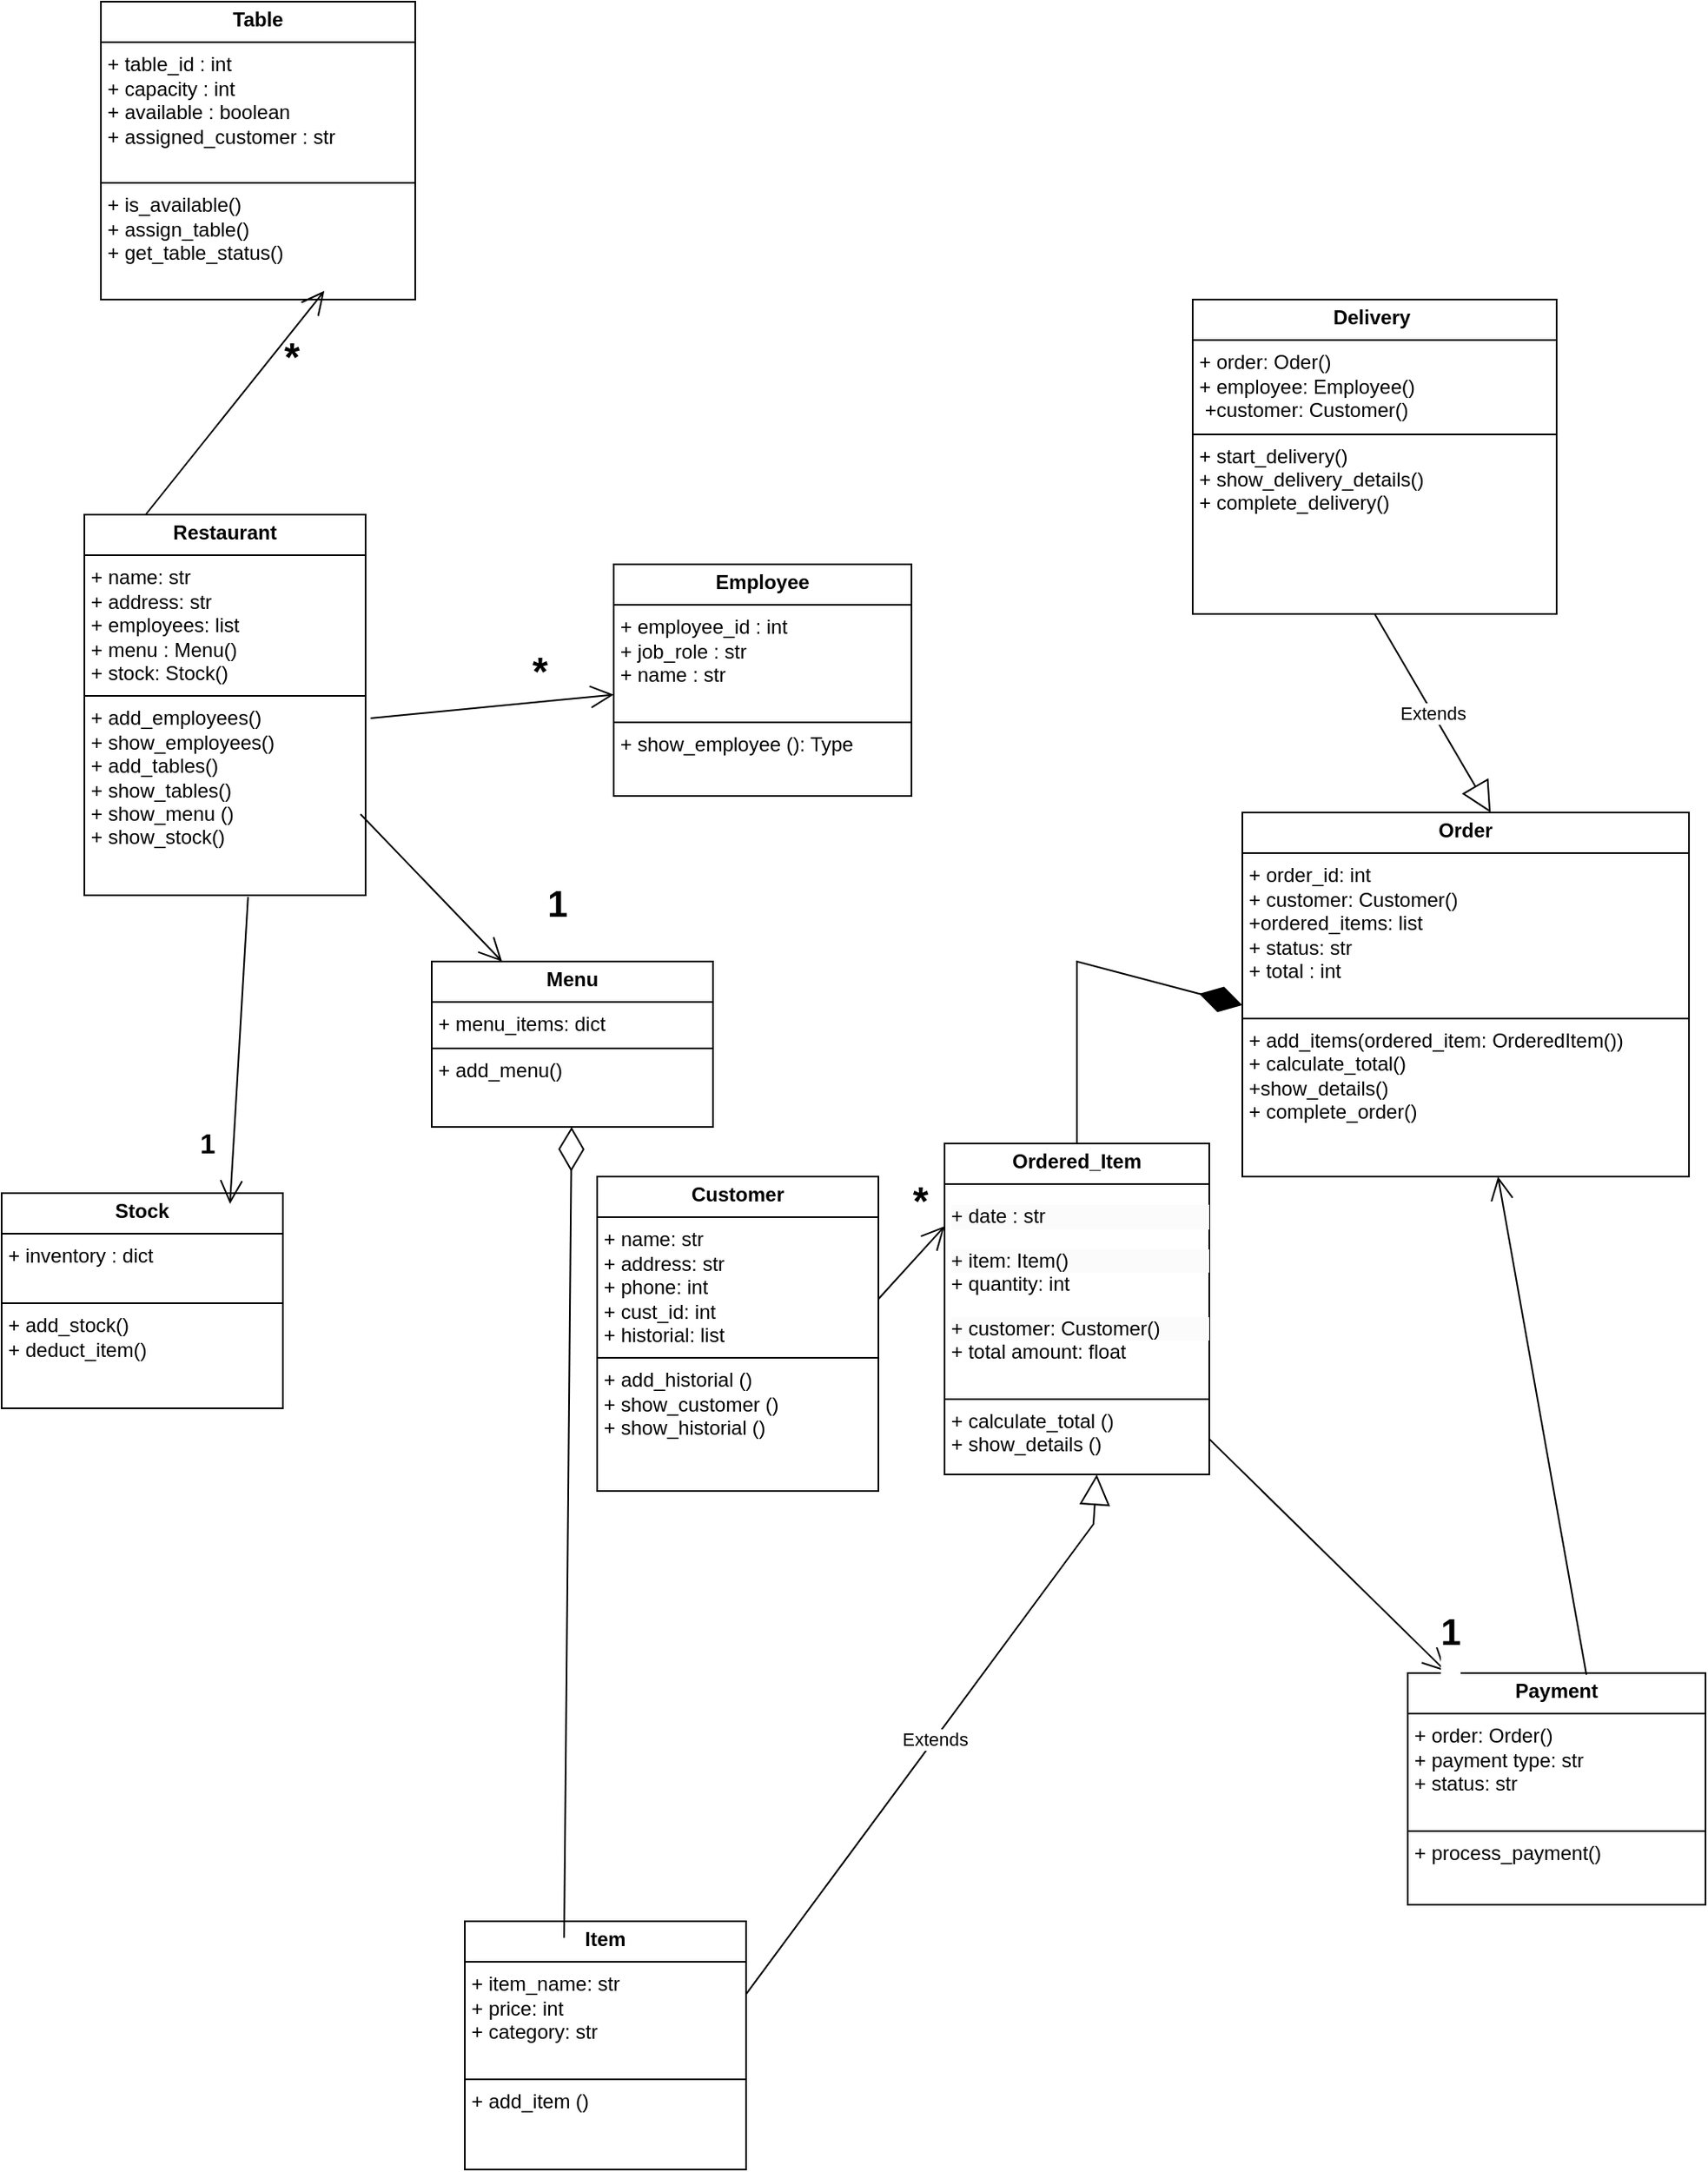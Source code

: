 <mxfile version="24.8.7">
  <diagram name="Página-1" id="Ae-HzqCtYl2NwCEfqAF7">
    <mxGraphModel grid="1" page="1" gridSize="10" guides="1" tooltips="1" connect="1" arrows="1" fold="1" pageScale="1" pageWidth="850" pageHeight="1100" math="0" shadow="0">
      <root>
        <mxCell id="0" />
        <mxCell id="1" parent="0" />
        <mxCell id="ekthL5NkhYCaEvwt0M7I-1" value="&lt;p style=&quot;margin:0px;margin-top:4px;text-align:center;&quot;&gt;&lt;b&gt;Restaurant&lt;/b&gt;&lt;/p&gt;&lt;hr size=&quot;1&quot; style=&quot;border-style:solid;&quot;&gt;&lt;p style=&quot;margin:0px;margin-left:4px;&quot;&gt;+ name: str&lt;/p&gt;&lt;p style=&quot;margin:0px;margin-left:4px;&quot;&gt;+ address: str&lt;br&gt;&lt;/p&gt;&lt;p style=&quot;margin:0px;margin-left:4px;&quot;&gt;+ employees: list&lt;br&gt;&lt;/p&gt;&lt;p style=&quot;margin:0px;margin-left:4px;&quot;&gt;+ menu : Menu()&lt;br&gt;&lt;/p&gt;&lt;p style=&quot;margin:0px;margin-left:4px;&quot;&gt;+ stock: Stock()&lt;/p&gt;&lt;hr size=&quot;1&quot; style=&quot;border-style:solid;&quot;&gt;&lt;p style=&quot;margin:0px;margin-left:4px;&quot;&gt;+ add_employees()&lt;br&gt;&lt;/p&gt;&lt;p style=&quot;margin:0px;margin-left:4px;&quot;&gt;+ show_employees()&lt;/p&gt;&lt;p style=&quot;margin:0px;margin-left:4px;&quot;&gt;+ add_tables()&lt;br&gt;&lt;/p&gt;&lt;p style=&quot;margin:0px;margin-left:4px;&quot;&gt;+ show_tables()&lt;br&gt;&lt;/p&gt;&lt;p style=&quot;margin:0px;margin-left:4px;&quot;&gt;+ show_menu ()&lt;br&gt;&lt;/p&gt;&lt;p style=&quot;margin:0px;margin-left:4px;&quot;&gt;+ show_stock()&lt;/p&gt;" style="verticalAlign=top;align=left;overflow=fill;html=1;whiteSpace=wrap;" vertex="1" parent="1">
          <mxGeometry x="-190" y="-270" width="170" height="230" as="geometry" />
        </mxCell>
        <mxCell id="ekthL5NkhYCaEvwt0M7I-2" value="&lt;p style=&quot;margin:0px;margin-top:4px;text-align:center;&quot;&gt;&lt;b&gt;Customer&lt;/b&gt;&lt;/p&gt;&lt;hr size=&quot;1&quot; style=&quot;border-style:solid;&quot;&gt;&lt;p style=&quot;margin:0px;margin-left:4px;&quot;&gt;+ name: str&lt;/p&gt;&lt;p style=&quot;margin:0px;margin-left:4px;&quot;&gt;&lt;span style=&quot;background-color: initial;&quot;&gt;+ address: str&lt;/span&gt;&lt;/p&gt;&lt;p style=&quot;margin:0px;margin-left:4px;&quot;&gt;+ phone: int&amp;nbsp;&lt;br&gt;&lt;/p&gt;&lt;p style=&quot;margin: 0px 0px 0px 4px;&quot;&gt;+ cust_id: int&lt;br&gt;&lt;/p&gt;&lt;p style=&quot;margin:0px;margin-left:4px;&quot;&gt;+ historial: list&amp;nbsp;&lt;br&gt;&lt;/p&gt;&lt;hr size=&quot;1&quot; style=&quot;border-style:solid;&quot;&gt;&lt;p style=&quot;margin:0px;margin-left:4px;&quot;&gt;+ add_historial ()&lt;/p&gt;&lt;p style=&quot;margin:0px;margin-left:4px;&quot;&gt;+ show_customer ()&lt;/p&gt;&lt;p style=&quot;margin:0px;margin-left:4px;&quot;&gt;+ show_historial ()&lt;br&gt;&lt;/p&gt;&lt;p style=&quot;margin:0px;margin-left:4px;&quot;&gt;&lt;br&gt;&lt;/p&gt;" style="verticalAlign=top;align=left;overflow=fill;html=1;whiteSpace=wrap;" vertex="1" parent="1">
          <mxGeometry x="120" y="130" width="170" height="190" as="geometry" />
        </mxCell>
        <mxCell id="ekthL5NkhYCaEvwt0M7I-3" value="&lt;p style=&quot;margin:0px;margin-top:4px;text-align:center;&quot;&gt;&lt;b&gt;Menu&lt;/b&gt;&lt;/p&gt;&lt;hr size=&quot;1&quot; style=&quot;border-style:solid;&quot;&gt;&lt;p style=&quot;margin:0px;margin-left:4px;&quot;&gt;+ menu_items: dict&lt;/p&gt;&lt;hr size=&quot;1&quot; style=&quot;border-style:solid;&quot;&gt;&lt;p style=&quot;margin:0px;margin-left:4px;&quot;&gt;+ add_menu()&lt;/p&gt;&lt;p style=&quot;margin:0px;margin-left:4px;&quot;&gt;&lt;br&gt;&lt;/p&gt;" style="verticalAlign=top;align=left;overflow=fill;html=1;whiteSpace=wrap;" vertex="1" parent="1">
          <mxGeometry x="20" width="170" height="100" as="geometry" />
        </mxCell>
        <mxCell id="ekthL5NkhYCaEvwt0M7I-4" value="&lt;p style=&quot;margin:0px;margin-top:4px;text-align:center;&quot;&gt;&lt;b&gt;Item&lt;/b&gt;&lt;/p&gt;&lt;hr size=&quot;1&quot; style=&quot;border-style:solid;&quot;&gt;&lt;p style=&quot;margin:0px;margin-left:4px;&quot;&gt;&lt;span style=&quot;background-color: initial;&quot;&gt;+ item_name: str&lt;/span&gt;&lt;/p&gt;&lt;p style=&quot;margin:0px;margin-left:4px;&quot;&gt;+ price: int&lt;/p&gt;&lt;p style=&quot;margin:0px;margin-left:4px;&quot;&gt;+ category: str&amp;nbsp;&lt;br&gt;&lt;/p&gt;&lt;p style=&quot;margin:0px;margin-left:4px;&quot;&gt;&lt;br&gt;&lt;/p&gt;&lt;hr size=&quot;1&quot; style=&quot;border-style:solid;&quot;&gt;&lt;p style=&quot;margin:0px;margin-left:4px;&quot;&gt;&lt;span style=&quot;background-color: initial;&quot;&gt;+ add_item ()&lt;/span&gt;&lt;/p&gt;" style="verticalAlign=top;align=left;overflow=fill;html=1;whiteSpace=wrap;" vertex="1" parent="1">
          <mxGeometry x="40" y="580" width="170" height="150" as="geometry" />
        </mxCell>
        <mxCell id="ekthL5NkhYCaEvwt0M7I-5" value="&lt;p style=&quot;margin:0px;margin-top:4px;text-align:center;&quot;&gt;&lt;b&gt;Order&lt;/b&gt;&lt;/p&gt;&lt;hr size=&quot;1&quot; style=&quot;border-style:solid;&quot;&gt;&lt;p style=&quot;margin:0px;margin-left:4px;&quot;&gt;&lt;span style=&quot;background-color: initial;&quot;&gt;+ order_id: int&lt;/span&gt;&lt;br&gt;&lt;/p&gt;&lt;p style=&quot;margin:0px;margin-left:4px;&quot;&gt;+ customer: Customer()&lt;/p&gt;&lt;p style=&quot;margin:0px;margin-left:4px;&quot;&gt;+ordered_items: list&lt;br&gt;&lt;/p&gt;&lt;p style=&quot;margin:0px;margin-left:4px;&quot;&gt;+ status: str&amp;nbsp;&lt;br&gt;&lt;/p&gt;&lt;p style=&quot;margin:0px;margin-left:4px;&quot;&gt;+ total : int&lt;br&gt;&lt;/p&gt;&lt;p style=&quot;margin: 0px 0px 0px 4px;&quot;&gt;&lt;br&gt;&lt;/p&gt;&lt;hr size=&quot;1&quot; style=&quot;border-style:solid;&quot;&gt;&lt;p style=&quot;margin:0px;margin-left:4px;&quot;&gt;+ add_items(ordered_item: OrderedItem())&lt;/p&gt;&lt;p style=&quot;margin:0px;margin-left:4px;&quot;&gt;+ calculate_total()&lt;br&gt;&lt;/p&gt;&lt;p style=&quot;margin:0px;margin-left:4px;&quot;&gt;+show_details()&lt;/p&gt;&lt;p style=&quot;margin:0px;margin-left:4px;&quot;&gt;+ complete_order()&lt;/p&gt;" style="verticalAlign=top;align=left;overflow=fill;html=1;whiteSpace=wrap;" vertex="1" parent="1">
          <mxGeometry x="510" y="-90" width="270" height="220" as="geometry" />
        </mxCell>
        <mxCell id="ekthL5NkhYCaEvwt0M7I-6" value="&lt;p style=&quot;margin:0px;margin-top:4px;text-align:center;&quot;&gt;&lt;b&gt;Payment&lt;/b&gt;&lt;/p&gt;&lt;hr size=&quot;1&quot; style=&quot;border-style:solid;&quot;&gt;&lt;p style=&quot;margin:0px;margin-left:4px;&quot;&gt;+ order: Order()&lt;/p&gt;&lt;p style=&quot;margin:0px;margin-left:4px;&quot;&gt;&lt;span style=&quot;background-color: initial;&quot;&gt;+ payment type: str&lt;/span&gt;&lt;/p&gt;&lt;p style=&quot;margin: 0px 0px 0px 4px;&quot;&gt;+ status: str&lt;/p&gt;&lt;p style=&quot;margin: 0px 0px 0px 4px;&quot;&gt;&lt;br&gt;&lt;/p&gt;&lt;hr size=&quot;1&quot; style=&quot;border-style:solid;&quot;&gt;&lt;p style=&quot;margin:0px;margin-left:4px;&quot;&gt;+ process_payment()&lt;/p&gt;&lt;p style=&quot;margin:0px;margin-left:4px;&quot;&gt;&lt;br&gt;&lt;/p&gt;" style="verticalAlign=top;align=left;overflow=fill;html=1;whiteSpace=wrap;" vertex="1" parent="1">
          <mxGeometry x="610" y="430" width="180" height="140" as="geometry" />
        </mxCell>
        <mxCell id="ekthL5NkhYCaEvwt0M7I-7" value="&lt;p style=&quot;margin:0px;margin-top:4px;text-align:center;&quot;&gt;&lt;b&gt;Stock&lt;/b&gt;&lt;/p&gt;&lt;hr size=&quot;1&quot; style=&quot;border-style:solid;&quot;&gt;&lt;p style=&quot;margin:0px;margin-left:4px;&quot;&gt;+ inventory : dict&lt;/p&gt;&lt;p style=&quot;margin:0px;margin-left:4px;&quot;&gt;&lt;br&gt;&lt;/p&gt;&lt;hr size=&quot;1&quot; style=&quot;border-style:solid;&quot;&gt;&lt;p style=&quot;margin:0px;margin-left:4px;&quot;&gt;+ add_stock()&lt;/p&gt;&lt;p style=&quot;margin:0px;margin-left:4px;&quot;&gt;+ deduct_item()&lt;br&gt;&lt;/p&gt;" style="verticalAlign=top;align=left;overflow=fill;html=1;whiteSpace=wrap;" vertex="1" parent="1">
          <mxGeometry x="-240" y="140" width="170" height="130" as="geometry" />
        </mxCell>
        <mxCell id="ekthL5NkhYCaEvwt0M7I-8" value="&lt;p style=&quot;margin:0px;margin-top:4px;text-align:center;&quot;&gt;&lt;b&gt;Employee&lt;/b&gt;&lt;/p&gt;&lt;hr size=&quot;1&quot; style=&quot;border-style:solid;&quot;&gt;&lt;p style=&quot;margin:0px;margin-left:4px;&quot;&gt;&lt;span style=&quot;background-color: initial;&quot;&gt;+ employee_id : int&lt;/span&gt;&lt;/p&gt;&lt;p style=&quot;margin:0px;margin-left:4px;&quot;&gt;+ job_role : str&lt;br&gt;&lt;/p&gt;&lt;p style=&quot;margin:0px;margin-left:4px;&quot;&gt;+ name : str&lt;br&gt;&lt;/p&gt;&lt;p style=&quot;margin:0px;margin-left:4px;&quot;&gt;&lt;br&gt;&lt;/p&gt;&lt;hr size=&quot;1&quot; style=&quot;border-style:solid;&quot;&gt;&lt;p style=&quot;margin:0px;margin-left:4px;&quot;&gt;+ show_employee (): Type&lt;/p&gt;&lt;p style=&quot;margin:0px;margin-left:4px;&quot;&gt;&lt;br&gt;&lt;/p&gt;" style="verticalAlign=top;align=left;overflow=fill;html=1;whiteSpace=wrap;" vertex="1" parent="1">
          <mxGeometry x="130" y="-240" width="180" height="140" as="geometry" />
        </mxCell>
        <mxCell id="ekthL5NkhYCaEvwt0M7I-11" value="&lt;p style=&quot;margin:0px;margin-top:4px;text-align:center;&quot;&gt;&lt;b&gt;Delivery&amp;nbsp;&lt;/b&gt;&lt;/p&gt;&lt;hr size=&quot;1&quot; style=&quot;border-style:solid;&quot;&gt;&lt;p style=&quot;margin:0px;margin-left:4px;&quot;&gt;&lt;span style=&quot;background-color: initial;&quot;&gt;+ order: Oder()&lt;/span&gt;&lt;br&gt;&lt;/p&gt;&lt;p style=&quot;margin:0px;margin-left:4px;&quot;&gt;&lt;span style=&quot;background-color: initial;&quot;&gt;+ employee: Employee()&amp;nbsp;&lt;/span&gt;&lt;/p&gt;&lt;p style=&quot;margin:0px;margin-left:4px;&quot;&gt;&lt;span style=&quot;background-color: initial;&quot;&gt;&amp;nbsp;&lt;/span&gt;&lt;span style=&quot;background-color: initial;&quot;&gt;+customer: Customer()&lt;/span&gt;&lt;/p&gt;&lt;hr size=&quot;1&quot; style=&quot;border-style:solid;&quot;&gt;&lt;p style=&quot;margin:0px;margin-left:4px;&quot;&gt;+ start_delivery()&lt;/p&gt;&lt;p style=&quot;margin:0px;margin-left:4px;&quot;&gt;+ show_delivery_details()&lt;br&gt;&lt;/p&gt;&lt;p style=&quot;margin:0px;margin-left:4px;&quot;&gt;+ complete_delivery()&lt;/p&gt;" style="verticalAlign=top;align=left;overflow=fill;html=1;whiteSpace=wrap;" vertex="1" parent="1">
          <mxGeometry x="480" y="-400" width="220" height="190" as="geometry" />
        </mxCell>
        <mxCell id="ekthL5NkhYCaEvwt0M7I-12" value="&lt;p style=&quot;margin:0px;margin-top:4px;text-align:center;&quot;&gt;&lt;b&gt;Table&lt;/b&gt;&lt;/p&gt;&lt;hr size=&quot;1&quot; style=&quot;border-style:solid;&quot;&gt;&lt;p style=&quot;margin:0px;margin-left:4px;&quot;&gt;&lt;span style=&quot;background-color: initial;&quot;&gt;+ table_id : int&lt;/span&gt;&lt;/p&gt;&lt;p style=&quot;margin:0px;margin-left:4px;&quot;&gt;+ capacity : int&lt;br&gt;&lt;/p&gt;&lt;p style=&quot;margin:0px;margin-left:4px;&quot;&gt;+ available : boolean&lt;br&gt;&lt;/p&gt;&lt;p style=&quot;margin:0px;margin-left:4px;&quot;&gt;+ assigned_customer : str&lt;/p&gt;&lt;p style=&quot;margin:0px;margin-left:4px;&quot;&gt;&lt;br&gt;&lt;/p&gt;&lt;hr size=&quot;1&quot; style=&quot;border-style:solid;&quot;&gt;&lt;p style=&quot;margin:0px;margin-left:4px;&quot;&gt;+ is_available()&lt;/p&gt;&lt;p style=&quot;margin:0px;margin-left:4px;&quot;&gt;+ assign_table()&lt;/p&gt;&lt;p style=&quot;margin:0px;margin-left:4px;&quot;&gt;+ get_table_status()&lt;/p&gt;" style="verticalAlign=top;align=left;overflow=fill;html=1;whiteSpace=wrap;" vertex="1" parent="1">
          <mxGeometry x="-180" y="-580" width="190" height="180" as="geometry" />
        </mxCell>
        <mxCell id="GhoCkw6ewRdsMl8SaAz_-9" value="Extends" style="endArrow=block;endSize=16;endFill=0;html=1;rounded=0;entryX=0.556;entryY=0;entryDx=0;entryDy=0;entryPerimeter=0;exitX=0.5;exitY=1;exitDx=0;exitDy=0;" edge="1" parent="1" source="ekthL5NkhYCaEvwt0M7I-11" target="ekthL5NkhYCaEvwt0M7I-5">
          <mxGeometry width="160" relative="1" as="geometry">
            <mxPoint x="518" y="-190" as="sourcePoint" />
            <mxPoint x="522" y="-21" as="targetPoint" />
          </mxGeometry>
        </mxCell>
        <mxCell id="GhoCkw6ewRdsMl8SaAz_-21" value="" style="endArrow=open;endFill=1;endSize=12;html=1;rounded=0;exitX=0.6;exitY=0.007;exitDx=0;exitDy=0;exitPerimeter=0;" edge="1" parent="1" source="ekthL5NkhYCaEvwt0M7I-6" target="ekthL5NkhYCaEvwt0M7I-5">
          <mxGeometry width="160" relative="1" as="geometry">
            <mxPoint x="720" y="420" as="sourcePoint" />
            <mxPoint x="888.92" y="280.0" as="targetPoint" />
          </mxGeometry>
        </mxCell>
        <mxCell id="GhoCkw6ewRdsMl8SaAz_-24" value="" style="endArrow=open;endFill=1;endSize=12;html=1;rounded=0;exitX=0.582;exitY=1.004;exitDx=0;exitDy=0;entryX=0.812;entryY=0.05;entryDx=0;entryDy=0;entryPerimeter=0;exitPerimeter=0;" edge="1" parent="1" source="ekthL5NkhYCaEvwt0M7I-1" target="ekthL5NkhYCaEvwt0M7I-7">
          <mxGeometry width="160" relative="1" as="geometry">
            <mxPoint y="40" as="sourcePoint" />
            <mxPoint x="160" y="40" as="targetPoint" />
          </mxGeometry>
        </mxCell>
        <mxCell id="GhoCkw6ewRdsMl8SaAz_-28" value="" style="endArrow=open;endFill=1;endSize=12;html=1;rounded=0;entryX=0.711;entryY=0.971;entryDx=0;entryDy=0;entryPerimeter=0;exitX=0.218;exitY=0;exitDx=0;exitDy=0;exitPerimeter=0;" edge="1" parent="1" source="ekthL5NkhYCaEvwt0M7I-1" target="ekthL5NkhYCaEvwt0M7I-12">
          <mxGeometry width="160" relative="1" as="geometry">
            <mxPoint x="-200" y="-350" as="sourcePoint" />
            <mxPoint x="-43.33" y="-260" as="targetPoint" />
          </mxGeometry>
        </mxCell>
        <mxCell id="GhoCkw6ewRdsMl8SaAz_-38" value="&lt;p style=&quot;margin:0px;margin-top:4px;text-align:center;&quot;&gt;&lt;b&gt;Ordered_Item&lt;/b&gt;&lt;/p&gt;&lt;hr size=&quot;1&quot; style=&quot;border-style:solid;&quot;&gt;&lt;p style=&quot;margin: 0px 0px 0px 4px;&quot;&gt;&lt;/p&gt;&lt;div style=&quot;forced-color-adjust: none; color: rgb(0, 0, 0); font-family: Helvetica; font-size: 12px; font-style: normal; font-variant-ligatures: normal; font-variant-caps: normal; font-weight: 400; letter-spacing: normal; orphans: 2; text-align: left; text-indent: 0px; text-transform: none; widows: 2; word-spacing: 0px; -webkit-text-stroke-width: 0px; white-space: normal; background-color: rgb(251, 251, 251); text-decoration-thickness: initial; text-decoration-style: initial; text-decoration-color: initial;&quot;&gt;&lt;/div&gt;&lt;p&gt;&lt;/p&gt;&lt;p style=&quot;forced-color-adjust: none; color: rgb(0, 0, 0); font-family: Helvetica; font-size: 12px; font-style: normal; font-variant-ligatures: normal; font-variant-caps: normal; font-weight: 400; letter-spacing: normal; orphans: 2; text-align: left; text-indent: 0px; text-transform: none; widows: 2; word-spacing: 0px; -webkit-text-stroke-width: 0px; white-space: normal; background-color: rgb(251, 251, 251); text-decoration-thickness: initial; text-decoration-style: initial; text-decoration-color: initial; margin: 0px 0px 0px 4px;&quot;&gt;&lt;span style=&quot;forced-color-adjust: none; background-color: initial;&quot;&gt;+ date : str&lt;/span&gt;&lt;br style=&quot;forced-color-adjust: none;&quot;&gt;&lt;/p&gt;&lt;p style=&quot;forced-color-adjust: none; color: rgb(0, 0, 0); font-family: Helvetica; font-size: 12px; font-style: normal; font-variant-ligatures: normal; font-variant-caps: normal; font-weight: 400; letter-spacing: normal; orphans: 2; text-align: left; text-indent: 0px; text-transform: none; widows: 2; word-spacing: 0px; -webkit-text-stroke-width: 0px; white-space: normal; background-color: rgb(251, 251, 251); text-decoration-thickness: initial; text-decoration-style: initial; text-decoration-color: initial; margin: 0px 0px 0px 4px;&quot;&gt;&lt;span style=&quot;forced-color-adjust: none; background-color: initial;&quot;&gt;&lt;/span&gt;&lt;/p&gt;&lt;div style=&quot;forced-color-adjust: none; color: rgb(0, 0, 0); font-family: Helvetica; font-size: 12px; font-style: normal; font-variant-ligatures: normal; font-variant-caps: normal; font-weight: 400; letter-spacing: normal; orphans: 2; text-align: left; text-indent: 0px; text-transform: none; widows: 2; word-spacing: 0px; -webkit-text-stroke-width: 0px; white-space: normal; background-color: rgb(251, 251, 251); text-decoration-thickness: initial; text-decoration-style: initial; text-decoration-color: initial;&quot;&gt;&lt;/div&gt;&lt;p&gt;&lt;/p&gt;&lt;p style=&quot;forced-color-adjust: none; color: rgb(0, 0, 0); font-family: Helvetica; font-size: 12px; font-style: normal; font-variant-ligatures: normal; font-variant-caps: normal; font-weight: 400; letter-spacing: normal; orphans: 2; text-align: left; text-indent: 0px; text-transform: none; widows: 2; word-spacing: 0px; -webkit-text-stroke-width: 0px; white-space: normal; background-color: rgb(251, 251, 251); text-decoration-thickness: initial; text-decoration-style: initial; text-decoration-color: initial; margin: 0px 0px 0px 4px;&quot;&gt;&lt;span style=&quot;forced-color-adjust: none; background-color: initial;&quot;&gt;+ item: Item()&lt;/span&gt;&lt;br style=&quot;forced-color-adjust: none;&quot;&gt;&lt;/p&gt;&lt;p style=&quot;margin: 0px 0px 0px 4px;&quot;&gt;&lt;span style=&quot;background-color: initial;&quot;&gt;+ quantity: int&lt;/span&gt;&lt;br&gt;&lt;/p&gt;&lt;p style=&quot;margin: 0px 0px 0px 4px;&quot;&gt;&lt;/p&gt;&lt;div style=&quot;forced-color-adjust: none; color: rgb(0, 0, 0); font-family: Helvetica; font-size: 12px; font-style: normal; font-variant-ligatures: normal; font-variant-caps: normal; font-weight: 400; letter-spacing: normal; orphans: 2; text-align: left; text-indent: 0px; text-transform: none; widows: 2; word-spacing: 0px; -webkit-text-stroke-width: 0px; white-space: normal; background-color: rgb(251, 251, 251); text-decoration-thickness: initial; text-decoration-style: initial; text-decoration-color: initial;&quot;&gt;&lt;/div&gt;&lt;p&gt;&lt;/p&gt;&lt;p style=&quot;forced-color-adjust: none; color: rgb(0, 0, 0); font-family: Helvetica; font-size: 12px; font-style: normal; font-variant-ligatures: normal; font-variant-caps: normal; font-weight: 400; letter-spacing: normal; orphans: 2; text-align: left; text-indent: 0px; text-transform: none; widows: 2; word-spacing: 0px; -webkit-text-stroke-width: 0px; white-space: normal; background-color: rgb(251, 251, 251); text-decoration-thickness: initial; text-decoration-style: initial; text-decoration-color: initial; margin: 0px 0px 0px 4px;&quot;&gt;&lt;span style=&quot;forced-color-adjust: none; background-color: initial;&quot;&gt;+ customer: Customer()&lt;/span&gt;&lt;br style=&quot;forced-color-adjust: none;&quot;&gt;&lt;/p&gt;&lt;div&gt;&lt;p style=&quot;margin: 0px 0px 0px 4px;&quot;&gt;&lt;span style=&quot;background-color: initial;&quot;&gt;+ total amount: float&lt;/span&gt;&lt;br&gt;&lt;/p&gt;&lt;/div&gt;&lt;div&gt;&lt;span style=&quot;background-color: initial;&quot;&gt;&lt;br&gt;&lt;/span&gt;&lt;/div&gt;&lt;hr size=&quot;1&quot; style=&quot;border-style:solid;&quot;&gt;&lt;p style=&quot;margin:0px;margin-left:4px;&quot;&gt;+ calculate_total ()&lt;/p&gt;&lt;p style=&quot;margin:0px;margin-left:4px;&quot;&gt;+ show_details ()&lt;/p&gt;" style="verticalAlign=top;align=left;overflow=fill;html=1;whiteSpace=wrap;" vertex="1" parent="1">
          <mxGeometry x="330" y="110" width="160" height="200" as="geometry" />
        </mxCell>
        <mxCell id="GhoCkw6ewRdsMl8SaAz_-40" value="" style="endArrow=diamondThin;endFill=1;endSize=24;html=1;rounded=0;exitX=0.5;exitY=0;exitDx=0;exitDy=0;entryX=0;entryY=0.529;entryDx=0;entryDy=0;entryPerimeter=0;" edge="1" parent="1" source="GhoCkw6ewRdsMl8SaAz_-38" target="ekthL5NkhYCaEvwt0M7I-5">
          <mxGeometry width="160" relative="1" as="geometry">
            <mxPoint x="400" y="-5" as="sourcePoint" />
            <mxPoint x="510" y="-5.5" as="targetPoint" />
            <Array as="points">
              <mxPoint x="410" />
            </Array>
          </mxGeometry>
        </mxCell>
        <mxCell id="GhoCkw6ewRdsMl8SaAz_-41" value="Extends" style="endArrow=block;endSize=16;endFill=0;html=1;rounded=0;exitX=1;exitY=0.294;exitDx=0;exitDy=0;exitPerimeter=0;entryX=0.575;entryY=1;entryDx=0;entryDy=0;entryPerimeter=0;" edge="1" parent="1" source="ekthL5NkhYCaEvwt0M7I-4" target="GhoCkw6ewRdsMl8SaAz_-38">
          <mxGeometry width="160" relative="1" as="geometry">
            <mxPoint x="425" y="220" as="sourcePoint" />
            <mxPoint x="370" y="300" as="targetPoint" />
            <Array as="points">
              <mxPoint x="420" y="340" />
            </Array>
          </mxGeometry>
        </mxCell>
        <mxCell id="HOGPLvNkVFLdwQlIZSNq-5" value="&lt;h1&gt;1&lt;/h1&gt;" style="edgeLabel;resizable=0;html=1;align=left;verticalAlign=bottom;" connectable="0" vertex="1" parent="1">
          <mxGeometry x="105" y="-10" as="geometry">
            <mxPoint x="-17" y="5" as="offset" />
          </mxGeometry>
        </mxCell>
        <mxCell id="HOGPLvNkVFLdwQlIZSNq-6" value="&lt;h2&gt;1&lt;/h2&gt;" style="edgeLabel;resizable=0;html=1;align=left;verticalAlign=bottom;" connectable="0" vertex="1" parent="1">
          <mxGeometry x="-65" y="120" as="geometry">
            <mxPoint x="-57" y="15" as="offset" />
          </mxGeometry>
        </mxCell>
        <mxCell id="HOGPLvNkVFLdwQlIZSNq-9" value="" style="endArrow=open;endFill=1;endSize=12;html=1;rounded=0;exitX=1.018;exitY=0.535;exitDx=0;exitDy=0;exitPerimeter=0;" edge="1" parent="1" source="ekthL5NkhYCaEvwt0M7I-1" target="ekthL5NkhYCaEvwt0M7I-8">
          <mxGeometry width="160" relative="1" as="geometry">
            <mxPoint x="60" y="-115" as="sourcePoint" />
            <mxPoint x="68" y="-260" as="targetPoint" />
          </mxGeometry>
        </mxCell>
        <mxCell id="HOGPLvNkVFLdwQlIZSNq-10" value="&lt;h2&gt;&lt;font style=&quot;font-size: 24px;&quot;&gt;*&lt;/font&gt;&lt;/h2&gt;" style="text;html=1;align=center;verticalAlign=middle;resizable=0;points=[];autosize=1;strokeColor=none;fillColor=none;" vertex="1" parent="1">
          <mxGeometry x="70" y="-210" width="30" height="70" as="geometry" />
        </mxCell>
        <mxCell id="HOGPLvNkVFLdwQlIZSNq-12" value="&lt;h2&gt;&lt;font style=&quot;font-size: 24px;&quot;&gt;*&lt;/font&gt;&lt;/h2&gt;" style="text;html=1;align=center;verticalAlign=middle;resizable=0;points=[];autosize=1;strokeColor=none;fillColor=none;" vertex="1" parent="1">
          <mxGeometry x="-80" y="-400" width="30" height="70" as="geometry" />
        </mxCell>
        <mxCell id="HOGPLvNkVFLdwQlIZSNq-15" value="" style="endArrow=open;endFill=1;endSize=12;html=1;rounded=0;entryX=0.128;entryY=-0.007;entryDx=0;entryDy=0;entryPerimeter=0;" edge="1" parent="1" source="GhoCkw6ewRdsMl8SaAz_-38" target="ekthL5NkhYCaEvwt0M7I-6">
          <mxGeometry width="160" relative="1" as="geometry">
            <mxPoint x="340" y="588" as="sourcePoint" />
            <mxPoint x="600" y="420" as="targetPoint" />
          </mxGeometry>
        </mxCell>
        <mxCell id="HOGPLvNkVFLdwQlIZSNq-16" value="&lt;h1&gt;1&lt;/h1&gt;" style="edgeLabel;resizable=0;html=1;align=left;verticalAlign=bottom;" connectable="0" vertex="1" parent="1">
          <mxGeometry x="645" y="430" as="geometry">
            <mxPoint x="-17" y="5" as="offset" />
          </mxGeometry>
        </mxCell>
        <mxCell id="HOGPLvNkVFLdwQlIZSNq-17" value="" style="endArrow=diamondThin;endFill=0;endSize=24;html=1;rounded=0;exitX=0.353;exitY=0.067;exitDx=0;exitDy=0;exitPerimeter=0;" edge="1" parent="1" source="ekthL5NkhYCaEvwt0M7I-4" target="ekthL5NkhYCaEvwt0M7I-3">
          <mxGeometry width="160" relative="1" as="geometry">
            <mxPoint x="70" y="420" as="sourcePoint" />
            <mxPoint x="230" y="420" as="targetPoint" />
          </mxGeometry>
        </mxCell>
        <mxCell id="HOGPLvNkVFLdwQlIZSNq-18" value="" style="endArrow=open;endFill=1;endSize=12;html=1;rounded=0;exitX=1.018;exitY=0.535;exitDx=0;exitDy=0;exitPerimeter=0;entryX=0;entryY=0.25;entryDx=0;entryDy=0;" edge="1" parent="1" target="GhoCkw6ewRdsMl8SaAz_-38">
          <mxGeometry width="160" relative="1" as="geometry">
            <mxPoint x="290" y="204" as="sourcePoint" />
            <mxPoint x="330" y="200" as="targetPoint" />
          </mxGeometry>
        </mxCell>
        <mxCell id="HOGPLvNkVFLdwQlIZSNq-19" value="&lt;h2&gt;&lt;font style=&quot;font-size: 24px;&quot;&gt;*&lt;/font&gt;&lt;/h2&gt;" style="text;html=1;align=center;verticalAlign=middle;resizable=0;points=[];autosize=1;strokeColor=none;fillColor=none;" vertex="1" parent="1">
          <mxGeometry x="300" y="110" width="30" height="70" as="geometry" />
        </mxCell>
        <mxCell id="HOGPLvNkVFLdwQlIZSNq-20" value="" style="endArrow=open;endFill=1;endSize=12;html=1;rounded=0;exitX=0.982;exitY=0.787;exitDx=0;exitDy=0;exitPerimeter=0;entryX=0.25;entryY=0;entryDx=0;entryDy=0;" edge="1" parent="1" source="ekthL5NkhYCaEvwt0M7I-1" target="ekthL5NkhYCaEvwt0M7I-3">
          <mxGeometry width="160" relative="1" as="geometry">
            <mxPoint x="-30" y="-86" as="sourcePoint" />
            <mxPoint x="117" y="-100" as="targetPoint" />
          </mxGeometry>
        </mxCell>
      </root>
    </mxGraphModel>
  </diagram>
</mxfile>
